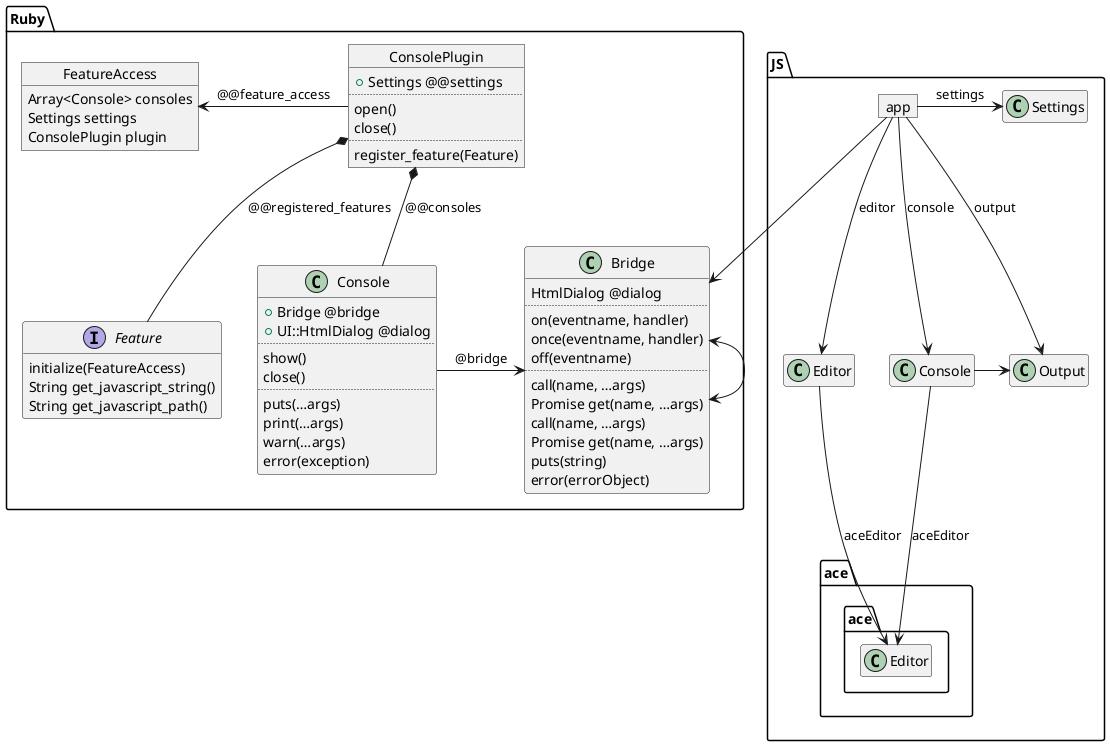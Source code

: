 @startuml
set namespaceSeparator ::
hide empty members
!pragma horizontalLineBetweenDifferentPackageAllowed

package Ruby {
    object ConsolePlugin {
        + Settings @@settings
        ..
        open()
        close()
        ..
        register_feature(Feature)
    }

    class Ruby::Console {
        + Bridge @bridge
        + UI::HtmlDialog @dialog
        ..
        show()
        close()
        ..
        puts(…args)
        print(…args)
        warn(…args)
        error(exception)
    }

    interface Feature {
        initialize(FeatureAccess)
        String get_javascript_string()
        String get_javascript_path()
    }

    object FeatureAccess {
        Array<Console> consoles
        Settings settings
        ConsolePlugin plugin
    }

    class Ruby::Bridge {
        HtmlDialog @dialog
        ..
        on(eventname, handler)
        once(eventname, handler)
        off(eventname)
        ..
        call(name, …args)
        Promise get(name, …args)
    }

    ConsolePlugin *-down- Ruby::Console: @@consoles
    ConsolePlugin *-- Feature: @@registered_features
    ConsolePlugin -left-> FeatureAccess: @@feature_access

    Ruby::Console --> Ruby::Bridge: @bridge

    'some hidden links for better layout
    FeatureAccess -[hidden]down->  Feature
    Feature       -[hidden]right-> Ruby::Console
    Ruby::Console -[hidden]right-> Ruby::Bridge
}

package JS {
    object app
    class JS::Editor
    class JS::Console
    class Output
    class JS::Settings

    object Bridge {
        call(name, …args)
        Promise get(name, …args)
        puts(string)
        error(errorObject)
    }

    app --> JS::Editor: editor
    app --> JS::Console: console
    app --> Output: output
    app --> JS::Settings: settings
    app --> Bridge

    JS::Console -right-> Output
    'JS::Console --> JS::Settings

    'JS::Editor --> JS::Settings

    'Output --> JS::Settings

    package ace {
       JS::Editor --> ace::Editor: aceEditor
       JS::Console --> ace::Editor: aceEditor
    }

    'some hidden links for better layout
    app    -[hidden]right-> JS::Settings
    JS::Editor -[hidden]left->  Bridge
    JS::Editor -[hidden]right-> JS::Console
    Output -[hidden]up->        JS::Settings
}

Ruby::Bridge <-right-> Bridge

@enduml
